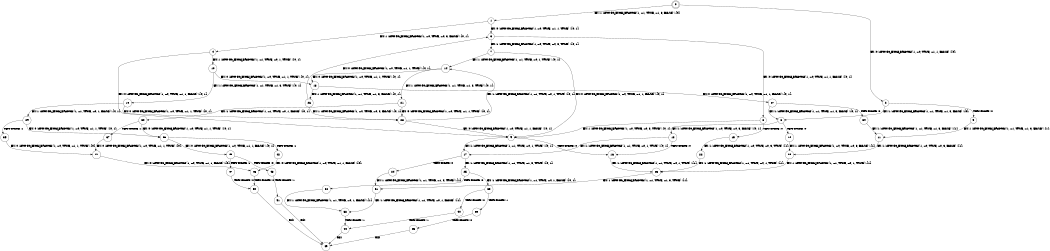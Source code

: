 digraph BCG {
size = "7, 10.5";
center = TRUE;
node [shape = circle];
0 [peripheries = 2];
0 -> 1 [label = "EX !1 !ATOMIC_EXCH_BRANCH (1, +1, TRUE, +1, 3, FALSE) !{0}"];
0 -> 2 [label = "EX !0 !ATOMIC_EXCH_BRANCH (1, +0, TRUE, +1, 1, FALSE) !{0}"];
1 -> 3 [label = "EX !0 !ATOMIC_EXCH_BRANCH (1, +0, TRUE, +1, 1, TRUE) !{0, 1}"];
1 -> 4 [label = "EX !1 !ATOMIC_EXCH_BRANCH (1, +0, TRUE, +0, 3, FALSE) !{0, 1}"];
2 -> 5 [label = "TERMINATE !0"];
2 -> 6 [label = "EX !1 !ATOMIC_EXCH_BRANCH (1, +1, TRUE, +1, 3, FALSE) !{0}"];
3 -> 7 [label = "EX !1 !ATOMIC_EXCH_BRANCH (1, +0, TRUE, +0, 3, TRUE) !{0, 1}"];
3 -> 8 [label = "EX !0 !ATOMIC_EXCH_BRANCH (1, +0, TRUE, +1, 1, FALSE) !{0, 1}"];
4 -> 9 [label = "EX !0 !ATOMIC_EXCH_BRANCH (1, +0, TRUE, +1, 1, FALSE) !{0, 1}"];
4 -> 10 [label = "EX !1 !ATOMIC_EXCH_BRANCH (1, +1, TRUE, +0, 1, TRUE) !{0, 1}"];
5 -> 11 [label = "EX !1 !ATOMIC_EXCH_BRANCH (1, +1, TRUE, +1, 3, FALSE) !{1}"];
6 -> 12 [label = "TERMINATE !0"];
6 -> 13 [label = "EX !1 !ATOMIC_EXCH_BRANCH (1, +0, TRUE, +0, 3, FALSE) !{0, 1}"];
7 -> 14 [label = "EX !1 !ATOMIC_EXCH_BRANCH (1, +1, TRUE, +0, 1, TRUE) !{0, 1}"];
7 -> 9 [label = "EX !0 !ATOMIC_EXCH_BRANCH (1, +0, TRUE, +1, 1, FALSE) !{0, 1}"];
8 -> 15 [label = "TERMINATE !0"];
8 -> 9 [label = "EX !1 !ATOMIC_EXCH_BRANCH (1, +0, TRUE, +0, 3, TRUE) !{0, 1}"];
9 -> 16 [label = "TERMINATE !0"];
9 -> 17 [label = "EX !1 !ATOMIC_EXCH_BRANCH (1, +1, TRUE, +0, 1, TRUE) !{0, 1}"];
10 -> 18 [label = "EX !0 !ATOMIC_EXCH_BRANCH (1, +0, TRUE, +1, 1, TRUE) !{0, 1}"];
10 -> 19 [label = "EX !1 !ATOMIC_EXCH_BRANCH (1, +1, TRUE, +1, 3, TRUE) !{0, 1}"];
11 -> 20 [label = "EX !1 !ATOMIC_EXCH_BRANCH (1, +0, TRUE, +0, 3, FALSE) !{1}"];
12 -> 20 [label = "EX !1 !ATOMIC_EXCH_BRANCH (1, +0, TRUE, +0, 3, FALSE) !{1}"];
13 -> 16 [label = "TERMINATE !0"];
13 -> 17 [label = "EX !1 !ATOMIC_EXCH_BRANCH (1, +1, TRUE, +0, 1, TRUE) !{0, 1}"];
14 -> 21 [label = "EX !1 !ATOMIC_EXCH_BRANCH (1, +1, TRUE, +1, 3, TRUE) !{0, 1}"];
14 -> 18 [label = "EX !0 !ATOMIC_EXCH_BRANCH (1, +0, TRUE, +1, 1, TRUE) !{0, 1}"];
15 -> 22 [label = "EX !1 !ATOMIC_EXCH_BRANCH (1, +0, TRUE, +0, 3, TRUE) !{1}"];
16 -> 23 [label = "EX !1 !ATOMIC_EXCH_BRANCH (1, +1, TRUE, +0, 1, TRUE) !{1}"];
17 -> 24 [label = "TERMINATE !0"];
17 -> 25 [label = "EX !1 !ATOMIC_EXCH_BRANCH (1, +1, TRUE, +1, 3, TRUE) !{0, 1}"];
18 -> 26 [label = "EX !1 !ATOMIC_EXCH_BRANCH (1, +1, TRUE, +1, 3, FALSE) !{0, 1}"];
18 -> 27 [label = "EX !0 !ATOMIC_EXCH_BRANCH (1, +0, TRUE, +1, 1, FALSE) !{0, 1}"];
19 -> 28 [label = "EX !0 !ATOMIC_EXCH_BRANCH (1, +0, TRUE, +1, 1, TRUE) !{0, 1}"];
19 -> 29 [label = "EX !1 !ATOMIC_EXCH_BRANCH (1, +1, TRUE, +0, 1, FALSE) !{0, 1}"];
20 -> 23 [label = "EX !1 !ATOMIC_EXCH_BRANCH (1, +1, TRUE, +0, 1, TRUE) !{1}"];
21 -> 30 [label = "EX !1 !ATOMIC_EXCH_BRANCH (1, +1, TRUE, +0, 1, FALSE) !{0, 1}"];
21 -> 28 [label = "EX !0 !ATOMIC_EXCH_BRANCH (1, +0, TRUE, +1, 1, TRUE) !{0, 1}"];
22 -> 23 [label = "EX !1 !ATOMIC_EXCH_BRANCH (1, +1, TRUE, +0, 1, TRUE) !{1}"];
23 -> 31 [label = "EX !1 !ATOMIC_EXCH_BRANCH (1, +1, TRUE, +1, 3, TRUE) !{1}"];
24 -> 31 [label = "EX !1 !ATOMIC_EXCH_BRANCH (1, +1, TRUE, +1, 3, TRUE) !{1}"];
25 -> 32 [label = "TERMINATE !0"];
25 -> 33 [label = "EX !1 !ATOMIC_EXCH_BRANCH (1, +1, TRUE, +0, 1, FALSE) !{0, 1}"];
26 -> 28 [label = "EX !1 !ATOMIC_EXCH_BRANCH (1, +0, TRUE, +0, 3, FALSE) !{0, 1}"];
26 -> 3 [label = "EX !0 !ATOMIC_EXCH_BRANCH (1, +0, TRUE, +1, 1, TRUE) !{0, 1}"];
27 -> 34 [label = "TERMINATE !0"];
27 -> 6 [label = "EX !1 !ATOMIC_EXCH_BRANCH (1, +1, TRUE, +1, 3, FALSE) !{0, 1}"];
28 -> 14 [label = "EX !1 !ATOMIC_EXCH_BRANCH (1, +1, TRUE, +0, 1, TRUE) !{0, 1}"];
28 -> 9 [label = "EX !0 !ATOMIC_EXCH_BRANCH (1, +0, TRUE, +1, 1, FALSE) !{0, 1}"];
29 -> 35 [label = "TERMINATE !1"];
29 -> 36 [label = "EX !0 !ATOMIC_EXCH_BRANCH (1, +0, TRUE, +1, 1, TRUE) !{0, 1}"];
30 -> 37 [label = "TERMINATE !1"];
30 -> 36 [label = "EX !0 !ATOMIC_EXCH_BRANCH (1, +0, TRUE, +1, 1, TRUE) !{0, 1}"];
31 -> 38 [label = "EX !1 !ATOMIC_EXCH_BRANCH (1, +1, TRUE, +0, 1, FALSE) !{1}"];
32 -> 38 [label = "EX !1 !ATOMIC_EXCH_BRANCH (1, +1, TRUE, +0, 1, FALSE) !{1}"];
33 -> 39 [label = "TERMINATE !1"];
33 -> 40 [label = "TERMINATE !0"];
34 -> 11 [label = "EX !1 !ATOMIC_EXCH_BRANCH (1, +1, TRUE, +1, 3, FALSE) !{1}"];
35 -> 41 [label = "EX !0 !ATOMIC_EXCH_BRANCH (1, +0, TRUE, +1, 1, TRUE) !{0}"];
36 -> 42 [label = "TERMINATE !1"];
36 -> 43 [label = "EX !0 !ATOMIC_EXCH_BRANCH (1, +0, TRUE, +1, 1, FALSE) !{0, 1}"];
37 -> 41 [label = "EX !0 !ATOMIC_EXCH_BRANCH (1, +0, TRUE, +1, 1, TRUE) !{0}"];
38 -> 44 [label = "TERMINATE !1"];
39 -> 45 [label = "TERMINATE !0"];
40 -> 44 [label = "TERMINATE !1"];
41 -> 46 [label = "EX !0 !ATOMIC_EXCH_BRANCH (1, +0, TRUE, +1, 1, FALSE) !{0}"];
42 -> 46 [label = "EX !0 !ATOMIC_EXCH_BRANCH (1, +0, TRUE, +1, 1, FALSE) !{0}"];
43 -> 47 [label = "TERMINATE !1"];
43 -> 48 [label = "TERMINATE !0"];
44 -> 49 [label = "exit"];
45 -> 49 [label = "exit"];
46 -> 50 [label = "TERMINATE !0"];
47 -> 50 [label = "TERMINATE !0"];
48 -> 51 [label = "TERMINATE !1"];
50 -> 49 [label = "exit"];
51 -> 49 [label = "exit"];
}
